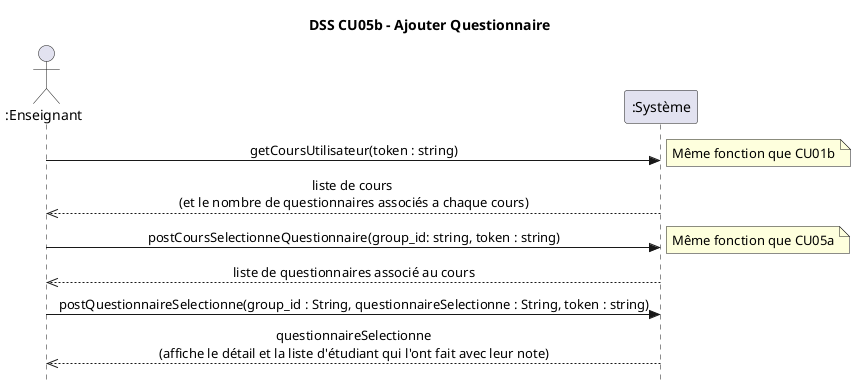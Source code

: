 @startuml DSS
skinparam style strictuml
skinparam defaultfontname Verdana
skinparam sequence {
    MessageAlign center
}
hide empty members
title DSS CU05b - Ajouter Questionnaire

actor ":Enseignant" as e
participant ":Système" as s

e->s : getCoursUtilisateur(token : string)
note right : Même fonction que CU01b
e<<--s : liste de cours \n(et le nombre de questionnaires associés a chaque cours)
e->s : postCoursSelectionneQuestionnaire(group_id: string, token : string)
note right : Même fonction que CU05a
e<<--s : liste de questionnaires associé au cours
e -> s : postQuestionnaireSelectionne(group_id : String, questionnaireSelectionne : String, token : string)
e<<-- s : questionnaireSelectionne\n(affiche le détail et la liste d'étudiant qui l'ont fait avec leur note)
@enduml